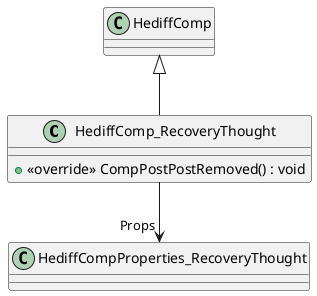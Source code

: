 @startuml
class HediffComp_RecoveryThought {
    + <<override>> CompPostPostRemoved() : void
}
HediffComp <|-- HediffComp_RecoveryThought
HediffComp_RecoveryThought --> "Props" HediffCompProperties_RecoveryThought
@enduml
